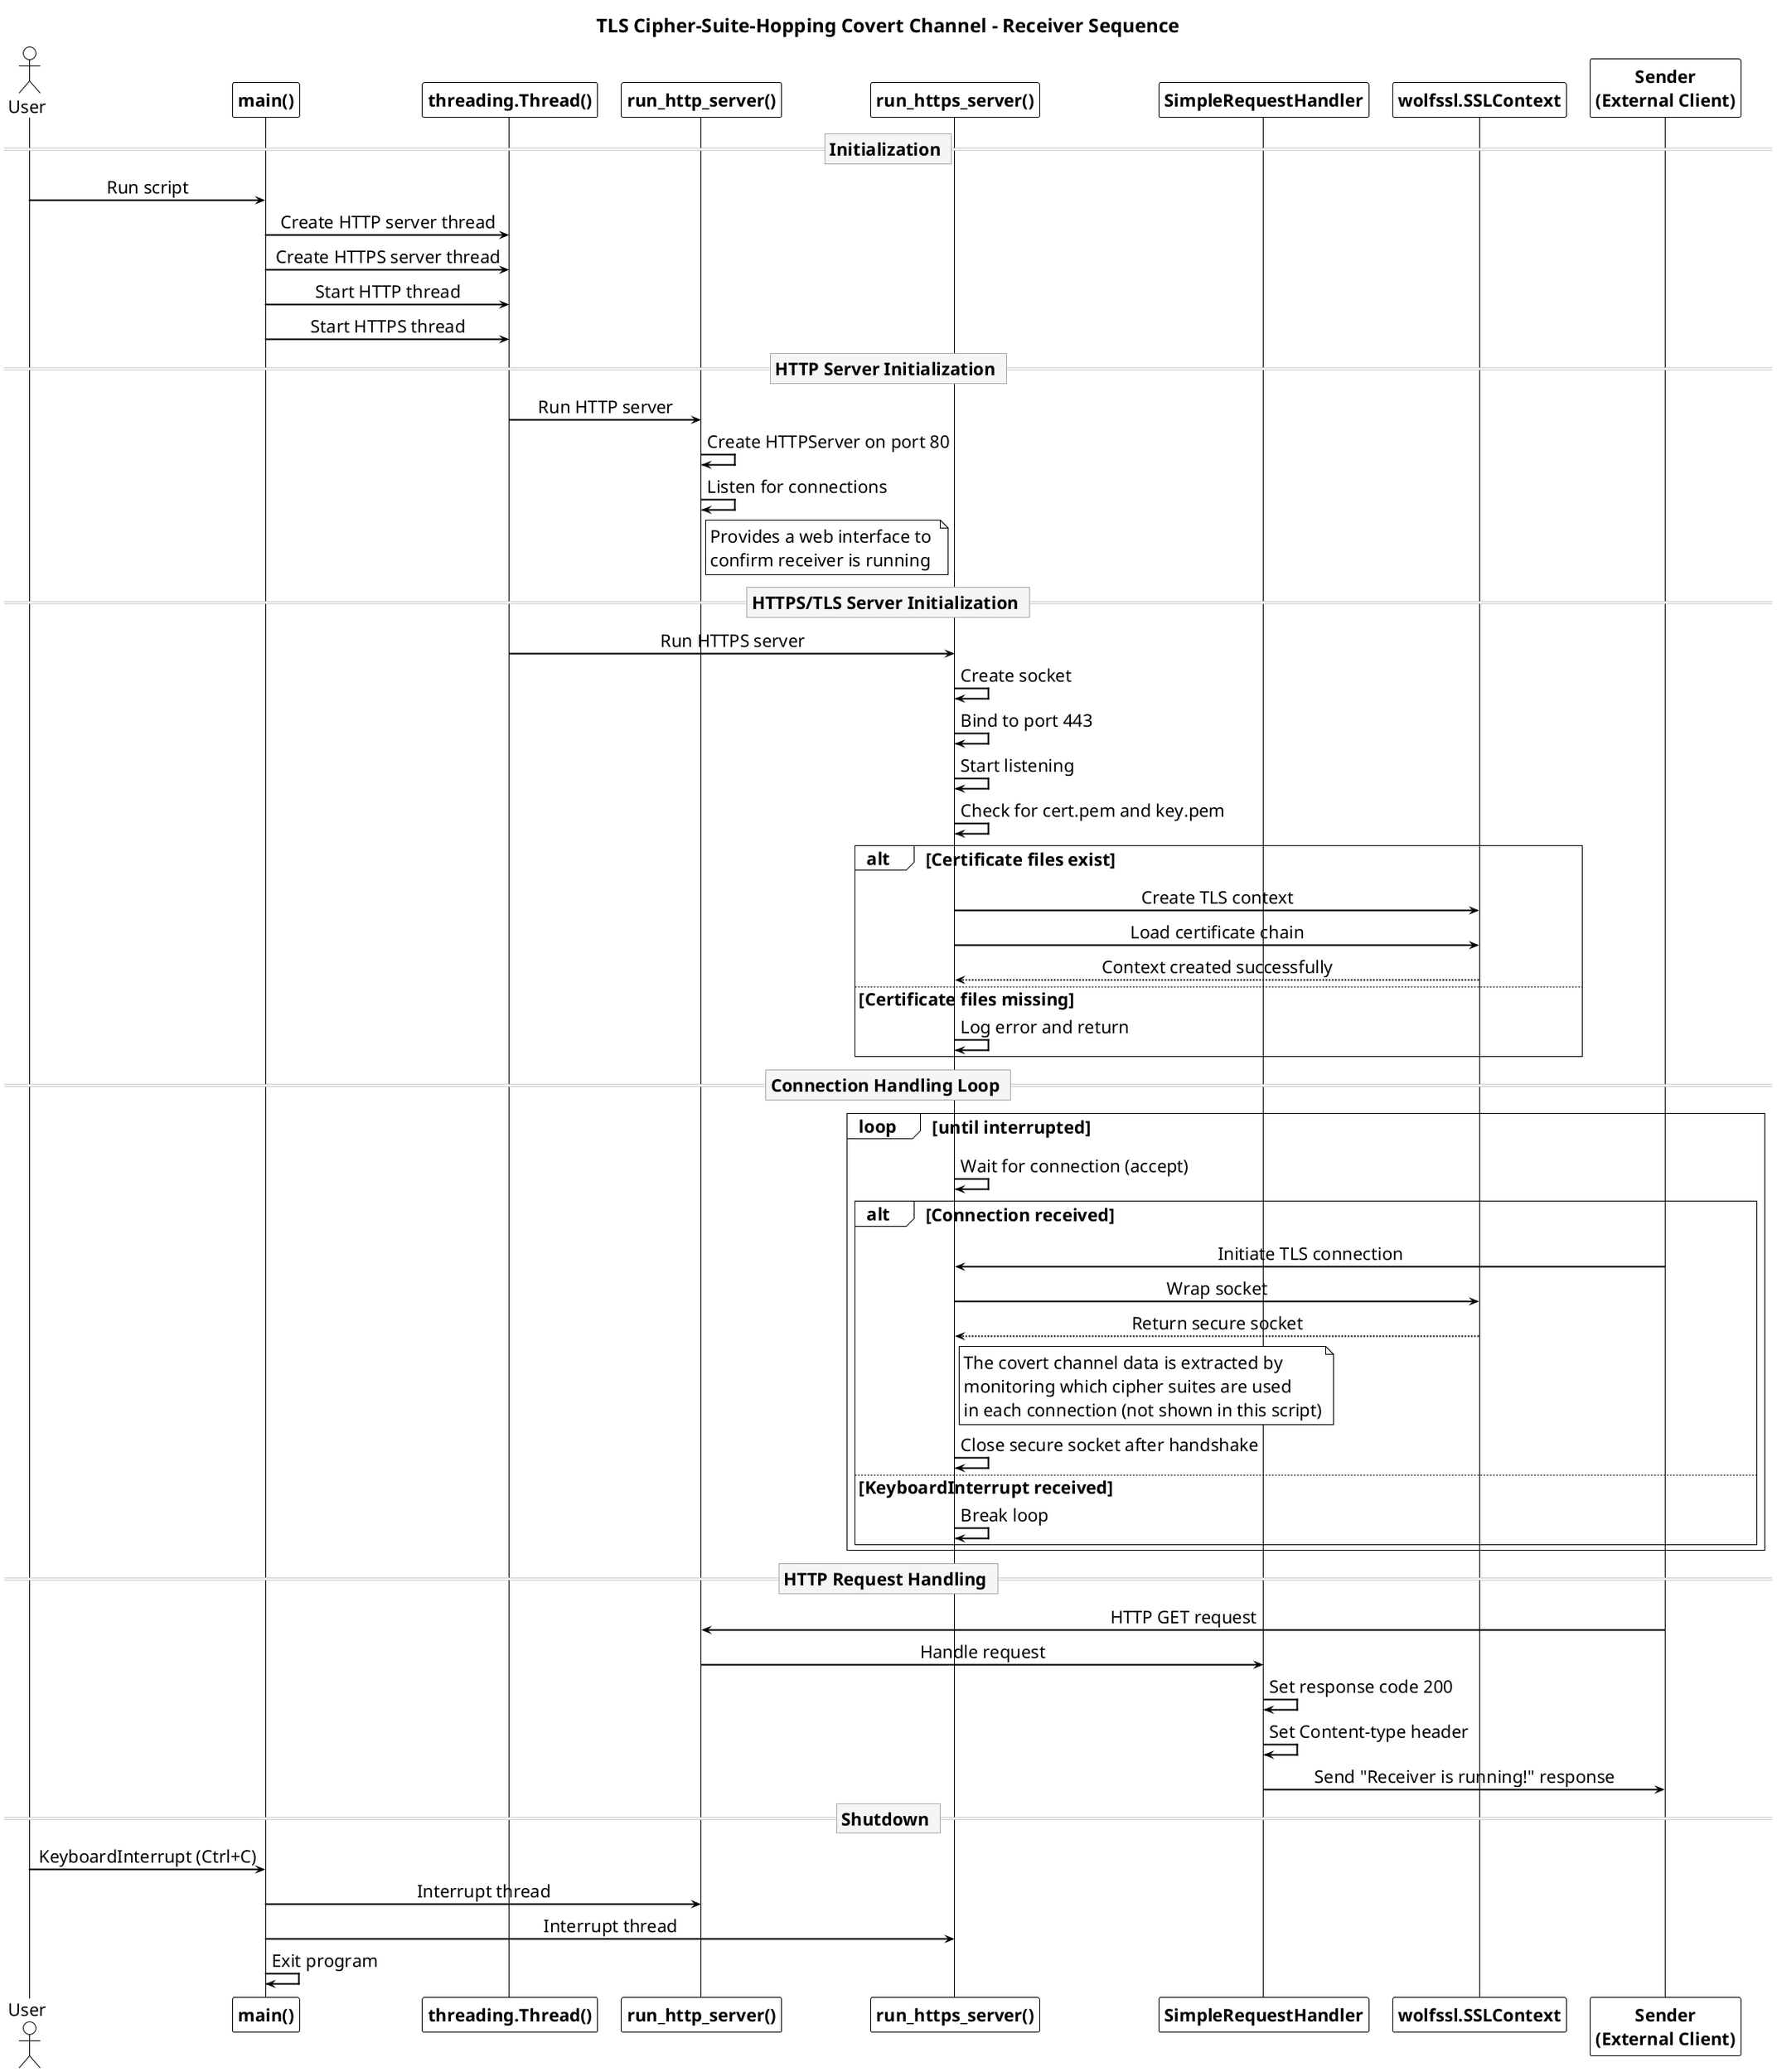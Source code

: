 @startuml
!theme plain
skinparam sequenceArrowThickness 2
skinparam sequenceDividerBackgroundColor WhiteSmoke
skinparam sequenceDividerBorderColor DarkGray
skinparam participantFontStyle bold
skinparam sequenceMessageAlign center

' Increase font sizes
skinparam defaultFontSize 22
skinparam titleFontSize 24
skinparam titleFontStyle bold

title TLS Cipher-Suite-Hopping Covert Channel - Receiver Sequence

actor User
participant "main()" as Main
participant "threading.Thread()" as ThreadCreator
participant "run_http_server()" as HTTPServer
participant "run_https_server()" as HTTPSServer
participant "SimpleRequestHandler" as RequestHandler
participant "wolfssl.SSLContext" as SSLContext
participant "Sender\n(External Client)" as Client

== Initialization ==

User -> Main: Run script
Main -> ThreadCreator: Create HTTP server thread
Main -> ThreadCreator: Create HTTPS server thread
Main -> ThreadCreator: Start HTTP thread
Main -> ThreadCreator: Start HTTPS thread

== HTTP Server Initialization ==

ThreadCreator -> HTTPServer: Run HTTP server
HTTPServer -> HTTPServer: Create HTTPServer on port 80
HTTPServer -> HTTPServer: Listen for connections
note right of HTTPServer
  Provides a web interface to 
  confirm receiver is running
end note

== HTTPS/TLS Server Initialization ==

ThreadCreator -> HTTPSServer: Run HTTPS server
HTTPSServer -> HTTPSServer: Create socket
HTTPSServer -> HTTPSServer: Bind to port 443
HTTPSServer -> HTTPSServer: Start listening

HTTPSServer -> HTTPSServer: Check for cert.pem and key.pem
alt Certificate files exist
    HTTPSServer -> SSLContext: Create TLS context
    HTTPSServer -> SSLContext: Load certificate chain
    SSLContext --> HTTPSServer: Context created successfully
else Certificate files missing
    HTTPSServer -> HTTPSServer: Log error and return
end

== Connection Handling Loop ==

loop until interrupted
    HTTPSServer -> HTTPSServer: Wait for connection (accept)
    
    alt Connection received
        Client -> HTTPSServer: Initiate TLS connection
        HTTPSServer -> SSLContext: Wrap socket
        SSLContext --> HTTPSServer: Return secure socket
        
        note right of HTTPSServer
          The covert channel data is extracted by
          monitoring which cipher suites are used
          in each connection (not shown in this script)
        end note
        
        HTTPSServer -> HTTPSServer: Close secure socket after handshake
    else KeyboardInterrupt received
        HTTPSServer -> HTTPSServer: Break loop
    end
end

== HTTP Request Handling ==

Client -> HTTPServer: HTTP GET request
HTTPServer -> RequestHandler: Handle request
RequestHandler -> RequestHandler: Set response code 200
RequestHandler -> RequestHandler: Set Content-type header
RequestHandler -> Client: Send "Receiver is running!" response

== Shutdown ==

User -> Main: KeyboardInterrupt (Ctrl+C)
Main -> HTTPServer: Interrupt thread
Main -> HTTPSServer: Interrupt thread
Main -> Main: Exit program

@enduml
